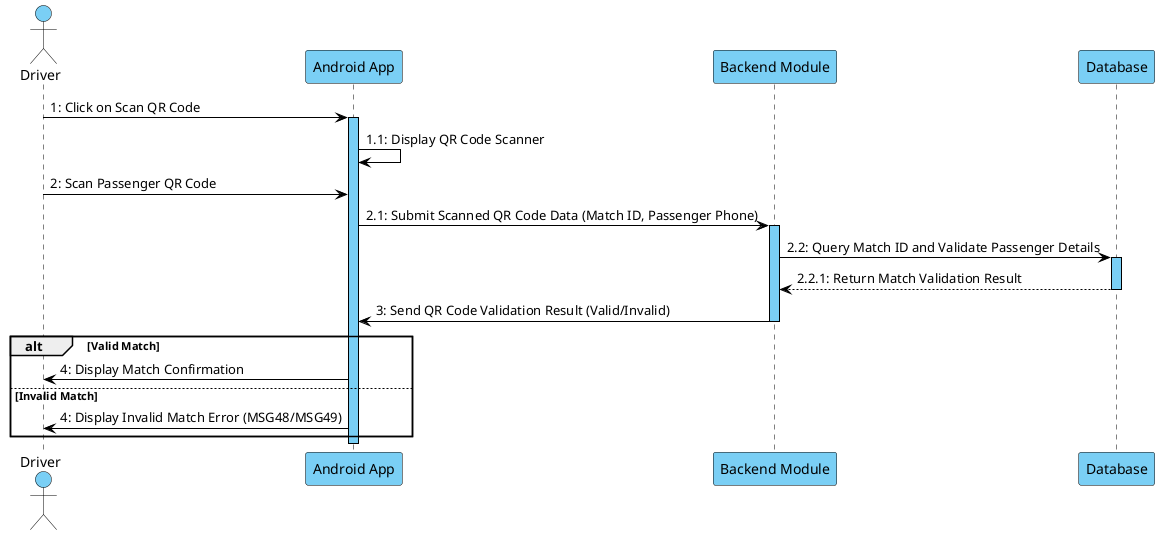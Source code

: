 @startuml ScanQRCodeForDriverSequenceDiagram
skinparam BackgroundColor #ffffff
skinparam sequence {
    LifeLineBorderColor #000000
    LifeLineBackgroundColor #7acff5
    ParticipantBackgroundColor #7acff5
    ParticipantBorderColor #000000
    ActorBackgroundColor #7acff5
    ActorBorderColor #000000
    ArrowColor #000000
    SequenceBoxBackgroundColor #7acff5
}

actor "Driver" as Driver
participant "Android App" as App
participant "Backend Module" as Backend
participant "Database" as DB

Driver -> App : 1: Click on Scan QR Code
activate App

App -> App : 1.1: Display QR Code Scanner

Driver -> App : 2: Scan Passenger QR Code
App -> Backend : 2.1: Submit Scanned QR Code Data (Match ID, Passenger Phone)
activate Backend

Backend -> DB : 2.2: Query Match ID and Validate Passenger Details
activate DB
DB --> Backend : 2.2.1: Return Match Validation Result
deactivate DB

Backend -> App : 3: Send QR Code Validation Result (Valid/Invalid)
deactivate Backend

alt Valid Match
    App -> Driver : 4: Display Match Confirmation
else Invalid Match
    App -> Driver : 4: Display Invalid Match Error (MSG48/MSG49)
end

deactivate App

@enduml
